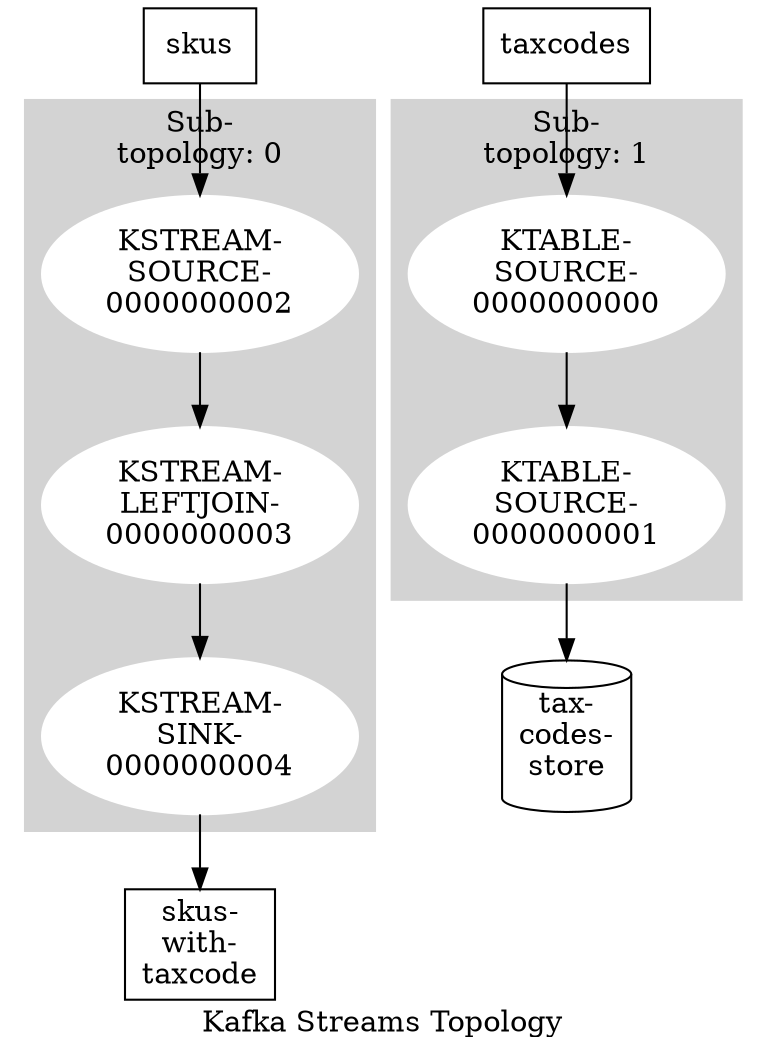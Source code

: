 digraph G {
	label = "Kafka Streams Topology"
	subgraph cluster_0 {
		label = "Sub-\ntopology: 0";
		style = filled;
		color = lightgrey;
		node [style = filled, color = white];
		"KSTREAM-\nSOURCE-\n0000000002" -> "KSTREAM-\nLEFTJOIN-\n0000000003";
		"KSTREAM-\nLEFTJOIN-\n0000000003" -> "KSTREAM-\nSINK-\n0000000004";
	}
	subgraph cluster_1 {
		label = "Sub-\ntopology: 1";
		style = filled;
		color = lightgrey;
		node [style = filled, color = white];
		"KTABLE-\nSOURCE-\n0000000000" -> "KTABLE-\nSOURCE-\n0000000001";
	}
	"skus" -> "KSTREAM-\nSOURCE-\n0000000002";
	"KSTREAM-\nSINK-\n0000000004" -> "skus-\nwith-\ntaxcode";
	"taxcodes" -> "KTABLE-\nSOURCE-\n0000000000";
	"KTABLE-\nSOURCE-\n0000000001" -> "tax-\ncodes-\nstore";
	"skus" [shape = rect];
	"skus-\nwith-\ntaxcode" [shape = rect];
	"taxcodes" [shape = rect];
	"tax-\ncodes-\nstore" [shape = cylinder];
}